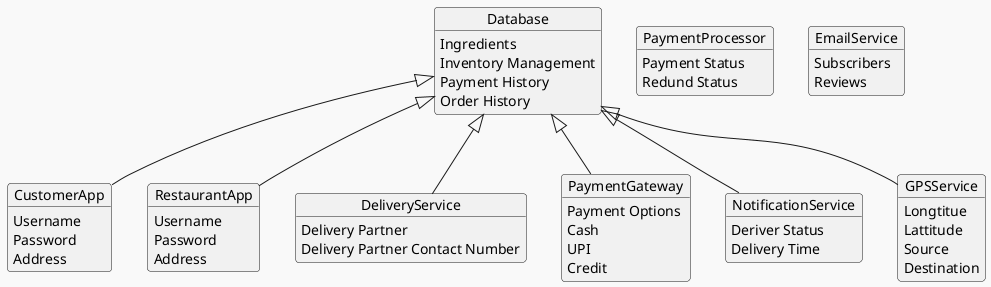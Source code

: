 @startuml
!theme mars
object "CustomerApp" as CA
object "RestaurantApp" as RA
object "DeliveryService" as DS
object "PaymentGateway" as PG
object "NotificationService" as NS
object "GPSService" as GPSS
object "PaymentProcessor" as PP
object "EmailService" as ES
object "Database" as DB

CA : Username
CA : Password
CA : Address
RA : Username
RA : Password
RA : Address
DS : Delivery Partner
DS : Delivery Partner Contact Number
PG : Payment Options
PG : Cash
PG : UPI
PG : Credit
NS : Deriver Status
NS : Delivery Time
PP : Payment Status
PP : Redund Status
GPSS : Longtitue 
GPSS : Lattitude
GPSS : Source
GPSS : Destination
ES : Subscribers
ES : Reviews
DB : Ingredients
DB : Inventory Management
DB : Payment History
DB : Order History


DB <|-- CA
DB <|-- RA
DB <|-- DS
DB <|-- PG
DB <|-- NS
DB <|-- GPSS
@enduml
